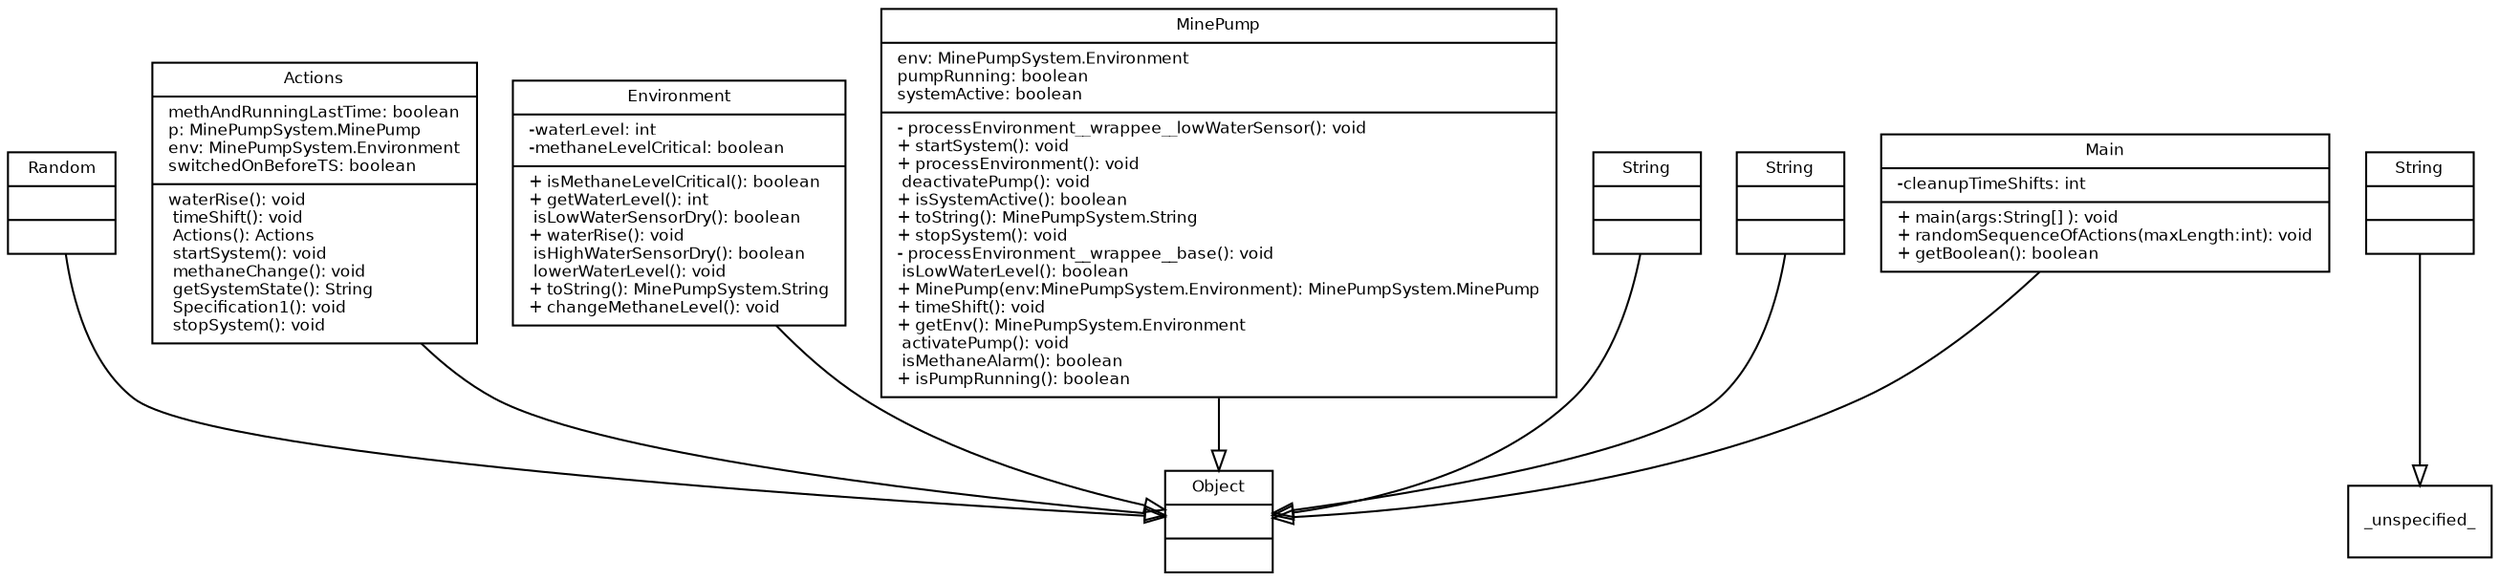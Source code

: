 digraph TypeHierarchy { 
        fontname = "Bitstream Vera Sans"
        fontsize = 8

        node [
                  fontname = "Bitstream Vera Sans"
                  fontsize = 8
                  shape = "record"
        ]

        edge [
                  fontname = "Bitstream Vera Sans"
                  fontsize = 8
        ]

        Random [
                  label = "{Random||}"
        ]

        Actions [
                  label = "{Actions|methAndRunningLastTime: boolean\lp: MinePumpSystem.MinePump\lenv: MinePumpSystem.Environment\lswitchedOnBeforeTS: boolean\l| waterRise(): void\l timeShift(): void\l Actions(): Actions\l startSystem(): void\l methaneChange(): void\l getSystemState(): String\l Specification1(): void\l stopSystem(): void\l}"
        ]

        MinePumpSystem_Environment [
                  label = "{Environment|-waterLevel: int\l-methaneLevelCritical: boolean\l|+ isMethaneLevelCritical(): boolean\l+ getWaterLevel(): int\l isLowWaterSensorDry(): boolean\l+ waterRise(): void\l isHighWaterSensorDry(): boolean\l lowerWaterLevel(): void\l+ toString(): MinePumpSystem.String\l+ changeMethaneLevel(): void\l}"
        ]

        MinePumpSystem_MinePump [
                  label = "{MinePump|env: MinePumpSystem.Environment\lpumpRunning: boolean\lsystemActive: boolean\l|- processEnvironment__wrappee__lowWaterSensor(): void\l+ startSystem(): void\l+ processEnvironment(): void\l deactivatePump(): void\l+ isSystemActive(): boolean\l+ toString(): MinePumpSystem.String\l+ stopSystem(): void\l- processEnvironment__wrappee__base(): void\l isLowWaterLevel(): boolean\l+ MinePump(env:MinePumpSystem.Environment): MinePumpSystem.MinePump\l+ timeShift(): void\l+ getEnv(): MinePumpSystem.Environment\l activatePump(): void\l isMethaneAlarm(): boolean\l+ isPumpRunning(): boolean\l}"
        ]

        String [
                  label = "{String||}"
        ]

        java_lang_String [
                  label = "{String||}"
        ]

        java_lang_Object [
                  label = "{Object||}"
        ]

        MinePumpSystem_String [
                  label = "{String||}"
        ]

        Main [
                  label = "{Main|-cleanupTimeShifts: int\l|+ main(args:String[] ): void\l+ randomSequenceOfActions(maxLength:int): void\l+ getBoolean(): boolean\l}"
        ]

        edge [
                  arrowhead = "empty"
                  style = "solid"
                  arrowtail = "none"
        ]

        Random -> java_lang_Object
        Actions -> java_lang_Object
        MinePumpSystem_Environment -> java_lang_Object
        MinePumpSystem_MinePump -> java_lang_Object
        String -> _unspecified_
        java_lang_String -> java_lang_Object
        MinePumpSystem_String -> java_lang_Object
        Main -> java_lang_Object
        edge [
                  arrowhead = "empty"
                  style = "dashed"
                  arrowtail = "none"
        ]

        edge [
                  arrowhead = "normal"
                  style = "solid"
                  arrowtail = "odot"
        ]

}